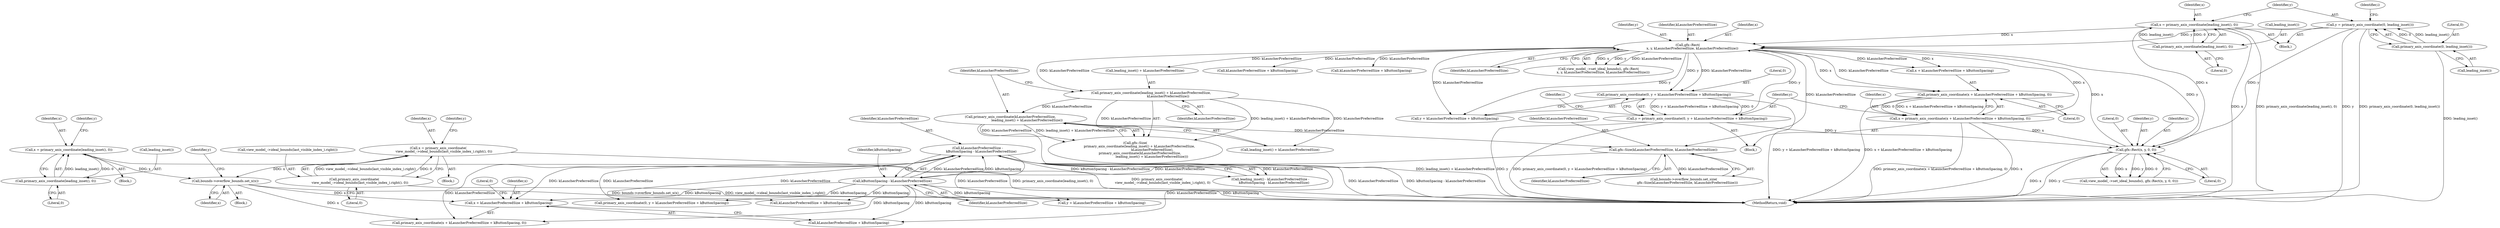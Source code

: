 digraph "0_Chrome_3475f5e448ddf5e48888f3d0563245cc46e3c98b_0@API" {
"1000318" [label="(Call,x + kLauncherPreferredSize + kButtonSpacing)"];
"1000311" [label="(Call,bounds->overflow_bounds.set_x(x))"];
"1000284" [label="(Call,x = primary_axis_coordinate(leading_inset(), 0))"];
"1000286" [label="(Call,primary_axis_coordinate(leading_inset(), 0))"];
"1000296" [label="(Call,x = primary_axis_coordinate(\n           view_model_->ideal_bounds(last_visible_index_).right(), 0))"];
"1000298" [label="(Call,primary_axis_coordinate(\n           view_model_->ideal_bounds(last_visible_index_).right(), 0))"];
"1000238" [label="(Call,kLauncherPreferredSize -\n       kButtonSpacing - kLauncherPreferredSize)"];
"1000240" [label="(Call,kButtonSpacing - kLauncherPreferredSize)"];
"1000228" [label="(Call,gfx::Size(kLauncherPreferredSize, kLauncherPreferredSize))"];
"1000222" [label="(Call,primary_axis_coordinate(kLauncherPreferredSize,\n                                leading_inset() + kLauncherPreferredSize))"];
"1000217" [label="(Call,primary_axis_coordinate(leading_inset() + kLauncherPreferredSize,\n                                 kLauncherPreferredSize))"];
"1000151" [label="(Call,gfx::Rect(\n         x, y, kLauncherPreferredSize, kLauncherPreferredSize))"];
"1000156" [label="(Call,x = primary_axis_coordinate(x + kLauncherPreferredSize + kButtonSpacing, 0))"];
"1000158" [label="(Call,primary_axis_coordinate(x + kLauncherPreferredSize + kButtonSpacing, 0))"];
"1000143" [label="(Call,gfx::Rect(x, y, 0, 0))"];
"1000114" [label="(Call,x = primary_axis_coordinate(leading_inset(), 0))"];
"1000116" [label="(Call,primary_axis_coordinate(leading_inset(), 0))"];
"1000165" [label="(Call,y = primary_axis_coordinate(0, y + kLauncherPreferredSize + kButtonSpacing))"];
"1000167" [label="(Call,primary_axis_coordinate(0, y + kLauncherPreferredSize + kButtonSpacing))"];
"1000120" [label="(Call,y = primary_axis_coordinate(0, leading_inset()))"];
"1000122" [label="(Call,primary_axis_coordinate(0, leading_inset()))"];
"1000241" [label="(Identifier,kButtonSpacing)"];
"1000157" [label="(Identifier,x)"];
"1000114" [label="(Call,x = primary_axis_coordinate(leading_inset(), 0))"];
"1000298" [label="(Call,primary_axis_coordinate(\n           view_model_->ideal_bounds(last_visible_index_).right(), 0))"];
"1000169" [label="(Call,y + kLauncherPreferredSize + kButtonSpacing)"];
"1000166" [label="(Identifier,y)"];
"1000221" [label="(Identifier,kLauncherPreferredSize)"];
"1000286" [label="(Call,primary_axis_coordinate(leading_inset(), 0))"];
"1000134" [label="(Identifier,i)"];
"1000143" [label="(Call,gfx::Rect(x, y, 0, 0))"];
"1000151" [label="(Call,gfx::Rect(\n         x, y, kLauncherPreferredSize, kLauncherPreferredSize))"];
"1000217" [label="(Call,primary_axis_coordinate(leading_inset() + kLauncherPreferredSize,\n                                 kLauncherPreferredSize))"];
"1000167" [label="(Call,primary_axis_coordinate(0, y + kLauncherPreferredSize + kButtonSpacing))"];
"1000227" [label="(Call,bounds->overflow_bounds.set_size(\n       gfx::Size(kLauncherPreferredSize, kLauncherPreferredSize)))"];
"1000224" [label="(Call,leading_inset() + kLauncherPreferredSize)"];
"1000228" [label="(Call,gfx::Size(kLauncherPreferredSize, kLauncherPreferredSize))"];
"1000239" [label="(Identifier,kLauncherPreferredSize)"];
"1000146" [label="(Literal,0)"];
"1000274" [label="(Block,)"];
"1000123" [label="(Literal,0)"];
"1000117" [label="(Call,leading_inset())"];
"1000285" [label="(Identifier,x)"];
"1000312" [label="(Identifier,x)"];
"1000317" [label="(Call,primary_axis_coordinate(x + kLauncherPreferredSize + kButtonSpacing, 0))"];
"1000216" [label="(Call,gfx::Size(\n        primary_axis_coordinate(leading_inset() + kLauncherPreferredSize,\n                                 kLauncherPreferredSize),\n         primary_axis_coordinate(kLauncherPreferredSize,\n                                leading_inset() + kLauncherPreferredSize)))"];
"1000145" [label="(Identifier,y)"];
"1000165" [label="(Call,y = primary_axis_coordinate(0, y + kLauncherPreferredSize + kButtonSpacing))"];
"1000290" [label="(Identifier,y)"];
"1000283" [label="(Block,)"];
"1000229" [label="(Identifier,kLauncherPreferredSize)"];
"1000116" [label="(Call,primary_axis_coordinate(leading_inset(), 0))"];
"1000240" [label="(Call,kButtonSpacing - kLauncherPreferredSize)"];
"1000230" [label="(Identifier,kLauncherPreferredSize)"];
"1000161" [label="(Call,kLauncherPreferredSize + kButtonSpacing)"];
"1000311" [label="(Call,bounds->overflow_bounds.set_x(x))"];
"1000314" [label="(Identifier,y)"];
"1000326" [label="(Call,primary_axis_coordinate(0, y + kLauncherPreferredSize + kButtonSpacing))"];
"1000120" [label="(Call,y = primary_axis_coordinate(0, leading_inset()))"];
"1000345" [label="(MethodReturn,void)"];
"1000297" [label="(Identifier,x)"];
"1000144" [label="(Identifier,x)"];
"1000115" [label="(Identifier,x)"];
"1000296" [label="(Call,x = primary_axis_coordinate(\n           view_model_->ideal_bounds(last_visible_index_).right(), 0))"];
"1000295" [label="(Block,)"];
"1000124" [label="(Call,leading_inset())"];
"1000287" [label="(Call,leading_inset())"];
"1000318" [label="(Call,x + kLauncherPreferredSize + kButtonSpacing)"];
"1000164" [label="(Literal,0)"];
"1000159" [label="(Call,x + kLauncherPreferredSize + kButtonSpacing)"];
"1000320" [label="(Call,kLauncherPreferredSize + kButtonSpacing)"];
"1000147" [label="(Literal,0)"];
"1000152" [label="(Identifier,x)"];
"1000156" [label="(Call,x = primary_axis_coordinate(x + kLauncherPreferredSize + kButtonSpacing, 0))"];
"1000302" [label="(Identifier,y)"];
"1000238" [label="(Call,kLauncherPreferredSize -\n       kButtonSpacing - kLauncherPreferredSize)"];
"1000118" [label="(Literal,0)"];
"1000328" [label="(Call,y + kLauncherPreferredSize + kButtonSpacing)"];
"1000236" [label="(Call,leading_inset() - kLauncherPreferredSize -\n       kButtonSpacing - kLauncherPreferredSize)"];
"1000158" [label="(Call,primary_axis_coordinate(x + kLauncherPreferredSize + kButtonSpacing, 0))"];
"1000141" [label="(Call,view_model_->set_ideal_bounds(i, gfx::Rect(x, y, 0, 0)))"];
"1000102" [label="(Block,)"];
"1000242" [label="(Identifier,kLauncherPreferredSize)"];
"1000222" [label="(Call,primary_axis_coordinate(kLauncherPreferredSize,\n                                leading_inset() + kLauncherPreferredSize))"];
"1000135" [label="(Block,)"];
"1000153" [label="(Identifier,y)"];
"1000121" [label="(Identifier,y)"];
"1000171" [label="(Call,kLauncherPreferredSize + kButtonSpacing)"];
"1000218" [label="(Call,leading_inset() + kLauncherPreferredSize)"];
"1000168" [label="(Literal,0)"];
"1000223" [label="(Identifier,kLauncherPreferredSize)"];
"1000155" [label="(Identifier,kLauncherPreferredSize)"];
"1000149" [label="(Call,view_model_->set_ideal_bounds(i, gfx::Rect(\n         x, y, kLauncherPreferredSize, kLauncherPreferredSize)))"];
"1000122" [label="(Call,primary_axis_coordinate(0, leading_inset()))"];
"1000330" [label="(Call,kLauncherPreferredSize + kButtonSpacing)"];
"1000319" [label="(Identifier,x)"];
"1000300" [label="(Literal,0)"];
"1000299" [label="(Call,view_model_->ideal_bounds(last_visible_index_).right())"];
"1000323" [label="(Literal,0)"];
"1000154" [label="(Identifier,kLauncherPreferredSize)"];
"1000284" [label="(Call,x = primary_axis_coordinate(leading_inset(), 0))"];
"1000128" [label="(Identifier,i)"];
"1000288" [label="(Literal,0)"];
"1000318" -> "1000317"  [label="AST: "];
"1000318" -> "1000320"  [label="CFG: "];
"1000319" -> "1000318"  [label="AST: "];
"1000320" -> "1000318"  [label="AST: "];
"1000323" -> "1000318"  [label="CFG: "];
"1000311" -> "1000318"  [label="DDG: x"];
"1000238" -> "1000318"  [label="DDG: kLauncherPreferredSize"];
"1000240" -> "1000318"  [label="DDG: kButtonSpacing"];
"1000311" -> "1000274"  [label="AST: "];
"1000311" -> "1000312"  [label="CFG: "];
"1000312" -> "1000311"  [label="AST: "];
"1000314" -> "1000311"  [label="CFG: "];
"1000311" -> "1000345"  [label="DDG: bounds->overflow_bounds.set_x(x)"];
"1000284" -> "1000311"  [label="DDG: x"];
"1000296" -> "1000311"  [label="DDG: x"];
"1000311" -> "1000317"  [label="DDG: x"];
"1000284" -> "1000283"  [label="AST: "];
"1000284" -> "1000286"  [label="CFG: "];
"1000285" -> "1000284"  [label="AST: "];
"1000286" -> "1000284"  [label="AST: "];
"1000290" -> "1000284"  [label="CFG: "];
"1000284" -> "1000345"  [label="DDG: primary_axis_coordinate(leading_inset(), 0)"];
"1000286" -> "1000284"  [label="DDG: leading_inset()"];
"1000286" -> "1000284"  [label="DDG: 0"];
"1000286" -> "1000288"  [label="CFG: "];
"1000287" -> "1000286"  [label="AST: "];
"1000288" -> "1000286"  [label="AST: "];
"1000296" -> "1000295"  [label="AST: "];
"1000296" -> "1000298"  [label="CFG: "];
"1000297" -> "1000296"  [label="AST: "];
"1000298" -> "1000296"  [label="AST: "];
"1000302" -> "1000296"  [label="CFG: "];
"1000296" -> "1000345"  [label="DDG: primary_axis_coordinate(\n           view_model_->ideal_bounds(last_visible_index_).right(), 0)"];
"1000298" -> "1000296"  [label="DDG: view_model_->ideal_bounds(last_visible_index_).right()"];
"1000298" -> "1000296"  [label="DDG: 0"];
"1000298" -> "1000300"  [label="CFG: "];
"1000299" -> "1000298"  [label="AST: "];
"1000300" -> "1000298"  [label="AST: "];
"1000298" -> "1000345"  [label="DDG: view_model_->ideal_bounds(last_visible_index_).right()"];
"1000238" -> "1000236"  [label="AST: "];
"1000238" -> "1000240"  [label="CFG: "];
"1000239" -> "1000238"  [label="AST: "];
"1000240" -> "1000238"  [label="AST: "];
"1000236" -> "1000238"  [label="CFG: "];
"1000238" -> "1000345"  [label="DDG: kLauncherPreferredSize"];
"1000238" -> "1000345"  [label="DDG: kButtonSpacing - kLauncherPreferredSize"];
"1000238" -> "1000236"  [label="DDG: kLauncherPreferredSize"];
"1000238" -> "1000236"  [label="DDG: kButtonSpacing - kLauncherPreferredSize"];
"1000240" -> "1000238"  [label="DDG: kLauncherPreferredSize"];
"1000240" -> "1000238"  [label="DDG: kButtonSpacing"];
"1000238" -> "1000317"  [label="DDG: kLauncherPreferredSize"];
"1000238" -> "1000320"  [label="DDG: kLauncherPreferredSize"];
"1000238" -> "1000326"  [label="DDG: kLauncherPreferredSize"];
"1000238" -> "1000328"  [label="DDG: kLauncherPreferredSize"];
"1000238" -> "1000330"  [label="DDG: kLauncherPreferredSize"];
"1000240" -> "1000242"  [label="CFG: "];
"1000241" -> "1000240"  [label="AST: "];
"1000242" -> "1000240"  [label="AST: "];
"1000240" -> "1000345"  [label="DDG: kButtonSpacing"];
"1000228" -> "1000240"  [label="DDG: kLauncherPreferredSize"];
"1000240" -> "1000317"  [label="DDG: kButtonSpacing"];
"1000240" -> "1000320"  [label="DDG: kButtonSpacing"];
"1000240" -> "1000326"  [label="DDG: kButtonSpacing"];
"1000240" -> "1000328"  [label="DDG: kButtonSpacing"];
"1000240" -> "1000330"  [label="DDG: kButtonSpacing"];
"1000228" -> "1000227"  [label="AST: "];
"1000228" -> "1000230"  [label="CFG: "];
"1000229" -> "1000228"  [label="AST: "];
"1000230" -> "1000228"  [label="AST: "];
"1000227" -> "1000228"  [label="CFG: "];
"1000228" -> "1000227"  [label="DDG: kLauncherPreferredSize"];
"1000222" -> "1000228"  [label="DDG: kLauncherPreferredSize"];
"1000151" -> "1000228"  [label="DDG: kLauncherPreferredSize"];
"1000222" -> "1000216"  [label="AST: "];
"1000222" -> "1000224"  [label="CFG: "];
"1000223" -> "1000222"  [label="AST: "];
"1000224" -> "1000222"  [label="AST: "];
"1000216" -> "1000222"  [label="CFG: "];
"1000222" -> "1000345"  [label="DDG: leading_inset() + kLauncherPreferredSize"];
"1000222" -> "1000216"  [label="DDG: kLauncherPreferredSize"];
"1000222" -> "1000216"  [label="DDG: leading_inset() + kLauncherPreferredSize"];
"1000217" -> "1000222"  [label="DDG: kLauncherPreferredSize"];
"1000217" -> "1000216"  [label="AST: "];
"1000217" -> "1000221"  [label="CFG: "];
"1000218" -> "1000217"  [label="AST: "];
"1000221" -> "1000217"  [label="AST: "];
"1000223" -> "1000217"  [label="CFG: "];
"1000217" -> "1000216"  [label="DDG: leading_inset() + kLauncherPreferredSize"];
"1000217" -> "1000216"  [label="DDG: kLauncherPreferredSize"];
"1000151" -> "1000217"  [label="DDG: kLauncherPreferredSize"];
"1000217" -> "1000224"  [label="DDG: kLauncherPreferredSize"];
"1000151" -> "1000149"  [label="AST: "];
"1000151" -> "1000155"  [label="CFG: "];
"1000152" -> "1000151"  [label="AST: "];
"1000153" -> "1000151"  [label="AST: "];
"1000154" -> "1000151"  [label="AST: "];
"1000155" -> "1000151"  [label="AST: "];
"1000149" -> "1000151"  [label="CFG: "];
"1000151" -> "1000149"  [label="DDG: x"];
"1000151" -> "1000149"  [label="DDG: y"];
"1000151" -> "1000149"  [label="DDG: kLauncherPreferredSize"];
"1000156" -> "1000151"  [label="DDG: x"];
"1000143" -> "1000151"  [label="DDG: x"];
"1000143" -> "1000151"  [label="DDG: y"];
"1000114" -> "1000151"  [label="DDG: x"];
"1000165" -> "1000151"  [label="DDG: y"];
"1000120" -> "1000151"  [label="DDG: y"];
"1000151" -> "1000158"  [label="DDG: x"];
"1000151" -> "1000158"  [label="DDG: kLauncherPreferredSize"];
"1000151" -> "1000159"  [label="DDG: x"];
"1000151" -> "1000159"  [label="DDG: kLauncherPreferredSize"];
"1000151" -> "1000161"  [label="DDG: kLauncherPreferredSize"];
"1000151" -> "1000167"  [label="DDG: y"];
"1000151" -> "1000167"  [label="DDG: kLauncherPreferredSize"];
"1000151" -> "1000169"  [label="DDG: y"];
"1000151" -> "1000169"  [label="DDG: kLauncherPreferredSize"];
"1000151" -> "1000171"  [label="DDG: kLauncherPreferredSize"];
"1000151" -> "1000218"  [label="DDG: kLauncherPreferredSize"];
"1000156" -> "1000135"  [label="AST: "];
"1000156" -> "1000158"  [label="CFG: "];
"1000157" -> "1000156"  [label="AST: "];
"1000158" -> "1000156"  [label="AST: "];
"1000166" -> "1000156"  [label="CFG: "];
"1000156" -> "1000345"  [label="DDG: x"];
"1000156" -> "1000345"  [label="DDG: primary_axis_coordinate(x + kLauncherPreferredSize + kButtonSpacing, 0)"];
"1000156" -> "1000143"  [label="DDG: x"];
"1000158" -> "1000156"  [label="DDG: x + kLauncherPreferredSize + kButtonSpacing"];
"1000158" -> "1000156"  [label="DDG: 0"];
"1000158" -> "1000164"  [label="CFG: "];
"1000159" -> "1000158"  [label="AST: "];
"1000164" -> "1000158"  [label="AST: "];
"1000158" -> "1000345"  [label="DDG: x + kLauncherPreferredSize + kButtonSpacing"];
"1000143" -> "1000141"  [label="AST: "];
"1000143" -> "1000147"  [label="CFG: "];
"1000144" -> "1000143"  [label="AST: "];
"1000145" -> "1000143"  [label="AST: "];
"1000146" -> "1000143"  [label="AST: "];
"1000147" -> "1000143"  [label="AST: "];
"1000141" -> "1000143"  [label="CFG: "];
"1000143" -> "1000345"  [label="DDG: x"];
"1000143" -> "1000345"  [label="DDG: y"];
"1000143" -> "1000141"  [label="DDG: x"];
"1000143" -> "1000141"  [label="DDG: y"];
"1000143" -> "1000141"  [label="DDG: 0"];
"1000114" -> "1000143"  [label="DDG: x"];
"1000165" -> "1000143"  [label="DDG: y"];
"1000120" -> "1000143"  [label="DDG: y"];
"1000114" -> "1000102"  [label="AST: "];
"1000114" -> "1000116"  [label="CFG: "];
"1000115" -> "1000114"  [label="AST: "];
"1000116" -> "1000114"  [label="AST: "];
"1000121" -> "1000114"  [label="CFG: "];
"1000114" -> "1000345"  [label="DDG: x"];
"1000114" -> "1000345"  [label="DDG: primary_axis_coordinate(leading_inset(), 0)"];
"1000116" -> "1000114"  [label="DDG: leading_inset()"];
"1000116" -> "1000114"  [label="DDG: 0"];
"1000116" -> "1000118"  [label="CFG: "];
"1000117" -> "1000116"  [label="AST: "];
"1000118" -> "1000116"  [label="AST: "];
"1000165" -> "1000135"  [label="AST: "];
"1000165" -> "1000167"  [label="CFG: "];
"1000166" -> "1000165"  [label="AST: "];
"1000167" -> "1000165"  [label="AST: "];
"1000134" -> "1000165"  [label="CFG: "];
"1000165" -> "1000345"  [label="DDG: y"];
"1000165" -> "1000345"  [label="DDG: primary_axis_coordinate(0, y + kLauncherPreferredSize + kButtonSpacing)"];
"1000167" -> "1000165"  [label="DDG: 0"];
"1000167" -> "1000165"  [label="DDG: y + kLauncherPreferredSize + kButtonSpacing"];
"1000167" -> "1000169"  [label="CFG: "];
"1000168" -> "1000167"  [label="AST: "];
"1000169" -> "1000167"  [label="AST: "];
"1000167" -> "1000345"  [label="DDG: y + kLauncherPreferredSize + kButtonSpacing"];
"1000120" -> "1000102"  [label="AST: "];
"1000120" -> "1000122"  [label="CFG: "];
"1000121" -> "1000120"  [label="AST: "];
"1000122" -> "1000120"  [label="AST: "];
"1000128" -> "1000120"  [label="CFG: "];
"1000120" -> "1000345"  [label="DDG: y"];
"1000120" -> "1000345"  [label="DDG: primary_axis_coordinate(0, leading_inset())"];
"1000122" -> "1000120"  [label="DDG: 0"];
"1000122" -> "1000120"  [label="DDG: leading_inset()"];
"1000122" -> "1000124"  [label="CFG: "];
"1000123" -> "1000122"  [label="AST: "];
"1000124" -> "1000122"  [label="AST: "];
"1000122" -> "1000345"  [label="DDG: leading_inset()"];
}
